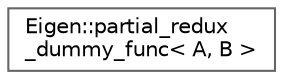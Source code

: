 digraph "Graphical Class Hierarchy"
{
 // LATEX_PDF_SIZE
  bgcolor="transparent";
  edge [fontname=Helvetica,fontsize=10,labelfontname=Helvetica,labelfontsize=10];
  node [fontname=Helvetica,fontsize=10,shape=box,height=0.2,width=0.4];
  rankdir="LR";
  Node0 [id="Node000000",label="Eigen::partial_redux\l_dummy_func\< A, B \>",height=0.2,width=0.4,color="grey40", fillcolor="white", style="filled",URL="$structEigen_1_1partial__redux__dummy__func.html",tooltip=" "];
}

